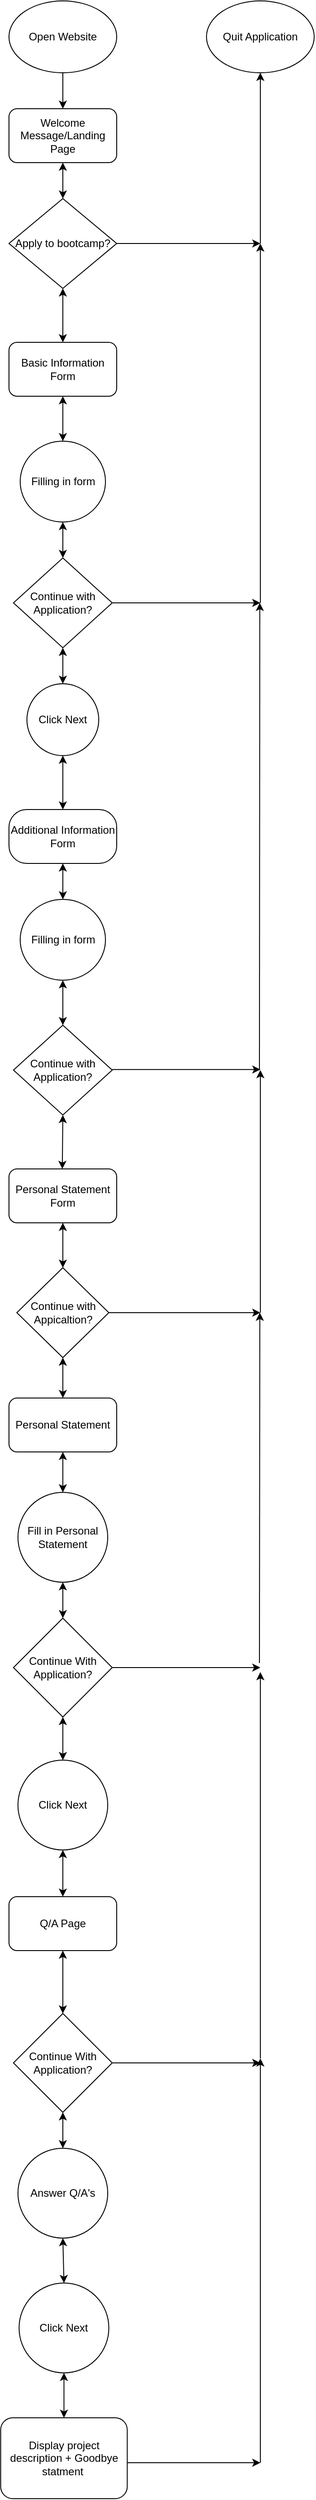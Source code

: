 <mxfile>
    <diagram id="WuTmqQwWudy3ej1pIWHL" name="Page-1">
        <mxGraphModel dx="1164" dy="884" grid="1" gridSize="10" guides="1" tooltips="1" connect="1" arrows="1" fold="1" page="1" pageScale="1" pageWidth="850" pageHeight="1100" math="0" shadow="0">
            <root>
                <mxCell id="0"/>
                <mxCell id="1" parent="0"/>
                <mxCell id="3" value="Open Website" style="ellipse;whiteSpace=wrap;html=1;" vertex="1" parent="1">
                    <mxGeometry x="100" y="40" width="120" height="80" as="geometry"/>
                </mxCell>
                <mxCell id="4" value="" style="endArrow=classic;html=1;exitX=0.5;exitY=1;exitDx=0;exitDy=0;" edge="1" parent="1" source="3">
                    <mxGeometry width="50" height="50" relative="1" as="geometry">
                        <mxPoint x="370" y="310" as="sourcePoint"/>
                        <mxPoint x="160" y="160" as="targetPoint"/>
                    </mxGeometry>
                </mxCell>
                <mxCell id="5" value="Welcome Message/Landing Page" style="rounded=1;whiteSpace=wrap;html=1;" vertex="1" parent="1">
                    <mxGeometry x="100" y="160" width="120" height="60" as="geometry"/>
                </mxCell>
                <mxCell id="6" value="Quit Application" style="ellipse;whiteSpace=wrap;html=1;" vertex="1" parent="1">
                    <mxGeometry x="320" y="40" width="120" height="80" as="geometry"/>
                </mxCell>
                <mxCell id="7" value="Apply to bootcamp?" style="rhombus;whiteSpace=wrap;html=1;" vertex="1" parent="1">
                    <mxGeometry x="100" y="260" width="120" height="100" as="geometry"/>
                </mxCell>
                <mxCell id="9" value="" style="endArrow=classic;html=1;exitX=1;exitY=0.5;exitDx=0;exitDy=0;" edge="1" parent="1" source="7">
                    <mxGeometry width="50" height="50" relative="1" as="geometry">
                        <mxPoint x="370" y="300" as="sourcePoint"/>
                        <mxPoint x="380" y="310" as="targetPoint"/>
                    </mxGeometry>
                </mxCell>
                <mxCell id="10" value="" style="endArrow=classic;html=1;entryX=0.5;entryY=1;entryDx=0;entryDy=0;" edge="1" parent="1" target="6">
                    <mxGeometry width="50" height="50" relative="1" as="geometry">
                        <mxPoint x="380" y="310" as="sourcePoint"/>
                        <mxPoint x="410" y="320" as="targetPoint"/>
                    </mxGeometry>
                </mxCell>
                <mxCell id="12" value="Basic Information Form" style="rounded=1;whiteSpace=wrap;html=1;" vertex="1" parent="1">
                    <mxGeometry x="100" y="420" width="120" height="60" as="geometry"/>
                </mxCell>
                <mxCell id="13" value="Filling in form" style="ellipse;whiteSpace=wrap;html=1;" vertex="1" parent="1">
                    <mxGeometry x="112.5" y="530" width="95" height="90" as="geometry"/>
                </mxCell>
                <mxCell id="17" value="Continue with Application?" style="rhombus;whiteSpace=wrap;html=1;" vertex="1" parent="1">
                    <mxGeometry x="105" y="660" width="110" height="100" as="geometry"/>
                </mxCell>
                <mxCell id="18" value="Click Next" style="ellipse;whiteSpace=wrap;html=1;aspect=fixed;" vertex="1" parent="1">
                    <mxGeometry x="120" y="800" width="80" height="80" as="geometry"/>
                </mxCell>
                <mxCell id="21" value="" style="endArrow=classic;html=1;exitX=1;exitY=0.5;exitDx=0;exitDy=0;" edge="1" parent="1" source="17">
                    <mxGeometry width="50" height="50" relative="1" as="geometry">
                        <mxPoint x="370" y="700" as="sourcePoint"/>
                        <mxPoint x="380" y="710" as="targetPoint"/>
                    </mxGeometry>
                </mxCell>
                <mxCell id="22" value="" style="endArrow=classic;html=1;" edge="1" parent="1">
                    <mxGeometry width="50" height="50" relative="1" as="geometry">
                        <mxPoint x="380" y="710" as="sourcePoint"/>
                        <mxPoint x="380" y="310" as="targetPoint"/>
                    </mxGeometry>
                </mxCell>
                <mxCell id="24" value="Additional Information Form" style="rounded=1;whiteSpace=wrap;html=1;arcSize=33;" vertex="1" parent="1">
                    <mxGeometry x="100" y="940" width="120" height="60" as="geometry"/>
                </mxCell>
                <mxCell id="25" value="Filling in form" style="ellipse;whiteSpace=wrap;html=1;" vertex="1" parent="1">
                    <mxGeometry x="112.5" y="1040" width="95" height="90" as="geometry"/>
                </mxCell>
                <mxCell id="26" value="Continue with Application?" style="rhombus;whiteSpace=wrap;html=1;" vertex="1" parent="1">
                    <mxGeometry x="105" y="1180" width="110" height="100" as="geometry"/>
                </mxCell>
                <mxCell id="29" value="" style="endArrow=classic;html=1;exitX=1;exitY=0.5;exitDx=0;exitDy=0;" edge="1" parent="1">
                    <mxGeometry width="50" height="50" relative="1" as="geometry">
                        <mxPoint x="215" y="1229.38" as="sourcePoint"/>
                        <mxPoint x="380" y="1229.38" as="targetPoint"/>
                    </mxGeometry>
                </mxCell>
                <mxCell id="30" value="" style="endArrow=classic;html=1;" edge="1" parent="1">
                    <mxGeometry width="50" height="50" relative="1" as="geometry">
                        <mxPoint x="379" y="1230" as="sourcePoint"/>
                        <mxPoint x="379.38" y="710" as="targetPoint"/>
                    </mxGeometry>
                </mxCell>
                <mxCell id="32" value="Personal Statement Form" style="rounded=1;whiteSpace=wrap;html=1;" vertex="1" parent="1">
                    <mxGeometry x="100" y="1340" width="120" height="60" as="geometry"/>
                </mxCell>
                <mxCell id="33" value="Continue with Appicaltion?" style="rhombus;whiteSpace=wrap;html=1;" vertex="1" parent="1">
                    <mxGeometry x="108.75" y="1450" width="102.5" height="100" as="geometry"/>
                </mxCell>
                <mxCell id="35" value="" style="endArrow=classic;startArrow=classic;html=1;entryX=0.5;entryY=1;entryDx=0;entryDy=0;exitX=0.5;exitY=0;exitDx=0;exitDy=0;" edge="1" parent="1" source="33" target="32">
                    <mxGeometry width="50" height="50" relative="1" as="geometry">
                        <mxPoint x="150" y="1450" as="sourcePoint"/>
                        <mxPoint x="200" y="1400" as="targetPoint"/>
                    </mxGeometry>
                </mxCell>
                <mxCell id="36" value="" style="endArrow=classic;startArrow=classic;html=1;entryX=0.5;entryY=1;entryDx=0;entryDy=0;exitX=0.5;exitY=0;exitDx=0;exitDy=0;" edge="1" parent="1" target="26">
                    <mxGeometry width="50" height="50" relative="1" as="geometry">
                        <mxPoint x="159.41" y="1340" as="sourcePoint"/>
                        <mxPoint x="159.41" y="1290" as="targetPoint"/>
                    </mxGeometry>
                </mxCell>
                <mxCell id="39" value="" style="endArrow=classic;startArrow=classic;html=1;entryX=0.5;entryY=1;entryDx=0;entryDy=0;exitX=0.5;exitY=0;exitDx=0;exitDy=0;" edge="1" parent="1" source="26" target="25">
                    <mxGeometry width="50" height="50" relative="1" as="geometry">
                        <mxPoint x="160" y="1170" as="sourcePoint"/>
                        <mxPoint x="250" y="1250" as="targetPoint"/>
                        <Array as="points"/>
                    </mxGeometry>
                </mxCell>
                <mxCell id="40" value="" style="endArrow=classic;startArrow=classic;html=1;exitX=0.5;exitY=0;exitDx=0;exitDy=0;entryX=0.5;entryY=1;entryDx=0;entryDy=0;" edge="1" parent="1" source="12" target="7">
                    <mxGeometry width="50" height="50" relative="1" as="geometry">
                        <mxPoint x="410" y="430" as="sourcePoint"/>
                        <mxPoint x="460" y="380" as="targetPoint"/>
                    </mxGeometry>
                </mxCell>
                <mxCell id="41" value="" style="endArrow=classic;startArrow=classic;html=1;exitX=0.5;exitY=0;exitDx=0;exitDy=0;entryX=0.5;entryY=1;entryDx=0;entryDy=0;" edge="1" parent="1" source="18" target="17">
                    <mxGeometry width="50" height="50" relative="1" as="geometry">
                        <mxPoint x="410" y="430" as="sourcePoint"/>
                        <mxPoint x="460" y="380" as="targetPoint"/>
                    </mxGeometry>
                </mxCell>
                <mxCell id="42" value="" style="endArrow=classic;startArrow=classic;html=1;exitX=0.5;exitY=0;exitDx=0;exitDy=0;entryX=0.5;entryY=1;entryDx=0;entryDy=0;" edge="1" parent="1" source="17" target="13">
                    <mxGeometry width="50" height="50" relative="1" as="geometry">
                        <mxPoint x="410" y="430" as="sourcePoint"/>
                        <mxPoint x="460" y="380" as="targetPoint"/>
                    </mxGeometry>
                </mxCell>
                <mxCell id="43" value="" style="endArrow=classic;startArrow=classic;html=1;exitX=0.5;exitY=0;exitDx=0;exitDy=0;entryX=0.5;entryY=1;entryDx=0;entryDy=0;" edge="1" parent="1" source="13" target="12">
                    <mxGeometry width="50" height="50" relative="1" as="geometry">
                        <mxPoint x="410" y="430" as="sourcePoint"/>
                        <mxPoint x="460" y="380" as="targetPoint"/>
                    </mxGeometry>
                </mxCell>
                <mxCell id="44" value="" style="endArrow=classic;startArrow=classic;html=1;entryX=0.5;entryY=1;entryDx=0;entryDy=0;" edge="1" parent="1" target="5">
                    <mxGeometry width="50" height="50" relative="1" as="geometry">
                        <mxPoint x="160" y="260" as="sourcePoint"/>
                        <mxPoint x="460" y="380" as="targetPoint"/>
                    </mxGeometry>
                </mxCell>
                <mxCell id="45" value="" style="endArrow=classic;startArrow=classic;html=1;exitX=0.5;exitY=0;exitDx=0;exitDy=0;entryX=0.5;entryY=1;entryDx=0;entryDy=0;" edge="1" parent="1" source="24" target="18">
                    <mxGeometry width="50" height="50" relative="1" as="geometry">
                        <mxPoint x="410" y="920" as="sourcePoint"/>
                        <mxPoint x="460" y="870" as="targetPoint"/>
                    </mxGeometry>
                </mxCell>
                <mxCell id="46" value="" style="endArrow=classic;startArrow=classic;html=1;exitX=0.5;exitY=0;exitDx=0;exitDy=0;entryX=0.5;entryY=1;entryDx=0;entryDy=0;" edge="1" parent="1" source="25" target="24">
                    <mxGeometry width="50" height="50" relative="1" as="geometry">
                        <mxPoint x="410" y="920" as="sourcePoint"/>
                        <mxPoint x="460" y="870" as="targetPoint"/>
                    </mxGeometry>
                </mxCell>
                <mxCell id="47" value="" style="endArrow=classic;html=1;exitX=1;exitY=0.5;exitDx=0;exitDy=0;" edge="1" parent="1" source="33">
                    <mxGeometry width="50" height="50" relative="1" as="geometry">
                        <mxPoint x="410" y="1510" as="sourcePoint"/>
                        <mxPoint x="380" y="1500" as="targetPoint"/>
                    </mxGeometry>
                </mxCell>
                <mxCell id="48" value="" style="endArrow=classic;html=1;" edge="1" parent="1">
                    <mxGeometry width="50" height="50" relative="1" as="geometry">
                        <mxPoint x="380" y="1500" as="sourcePoint"/>
                        <mxPoint x="380" y="1230" as="targetPoint"/>
                    </mxGeometry>
                </mxCell>
                <mxCell id="49" value="Personal Statement" style="rounded=1;whiteSpace=wrap;html=1;" vertex="1" parent="1">
                    <mxGeometry x="100" y="1595" width="120" height="60" as="geometry"/>
                </mxCell>
                <mxCell id="50" value="" style="endArrow=classic;startArrow=classic;html=1;exitX=0.5;exitY=0;exitDx=0;exitDy=0;entryX=0.5;entryY=1;entryDx=0;entryDy=0;" edge="1" parent="1" source="49" target="33">
                    <mxGeometry width="50" height="50" relative="1" as="geometry">
                        <mxPoint x="410" y="1510" as="sourcePoint"/>
                        <mxPoint x="460" y="1460" as="targetPoint"/>
                    </mxGeometry>
                </mxCell>
                <mxCell id="51" value="Fill in Personal Statement" style="ellipse;whiteSpace=wrap;html=1;aspect=fixed;" vertex="1" parent="1">
                    <mxGeometry x="110" y="1700" width="100" height="100" as="geometry"/>
                </mxCell>
                <mxCell id="52" value="" style="endArrow=classic;startArrow=classic;html=1;exitX=0.5;exitY=0;exitDx=0;exitDy=0;entryX=0.5;entryY=1;entryDx=0;entryDy=0;" edge="1" parent="1" source="51" target="49">
                    <mxGeometry width="50" height="50" relative="1" as="geometry">
                        <mxPoint x="410" y="1700" as="sourcePoint"/>
                        <mxPoint x="460" y="1650" as="targetPoint"/>
                    </mxGeometry>
                </mxCell>
                <mxCell id="53" value="Continue With Application?" style="rhombus;whiteSpace=wrap;html=1;" vertex="1" parent="1">
                    <mxGeometry x="105" y="1840" width="110" height="110" as="geometry"/>
                </mxCell>
                <mxCell id="54" value="" style="endArrow=classic;startArrow=classic;html=1;exitX=0.5;exitY=0;exitDx=0;exitDy=0;entryX=0.5;entryY=1;entryDx=0;entryDy=0;" edge="1" parent="1" source="53" target="51">
                    <mxGeometry width="50" height="50" relative="1" as="geometry">
                        <mxPoint x="410" y="1690" as="sourcePoint"/>
                        <mxPoint x="460" y="1640" as="targetPoint"/>
                    </mxGeometry>
                </mxCell>
                <mxCell id="58" value="" style="endArrow=classic;html=1;exitX=1;exitY=0.5;exitDx=0;exitDy=0;" edge="1" parent="1" source="53">
                    <mxGeometry width="50" height="50" relative="1" as="geometry">
                        <mxPoint x="330" y="1820" as="sourcePoint"/>
                        <mxPoint x="380" y="1895" as="targetPoint"/>
                    </mxGeometry>
                </mxCell>
                <mxCell id="59" value="" style="endArrow=classic;html=1;" edge="1" parent="1">
                    <mxGeometry width="50" height="50" relative="1" as="geometry">
                        <mxPoint x="379" y="1890" as="sourcePoint"/>
                        <mxPoint x="379.41" y="1500" as="targetPoint"/>
                    </mxGeometry>
                </mxCell>
                <mxCell id="60" value="Click Next" style="ellipse;whiteSpace=wrap;html=1;aspect=fixed;" vertex="1" parent="1">
                    <mxGeometry x="110" y="1998" width="100" height="100" as="geometry"/>
                </mxCell>
                <mxCell id="61" value="" style="endArrow=classic;startArrow=classic;html=1;exitX=0.5;exitY=0;exitDx=0;exitDy=0;entryX=0.5;entryY=1;entryDx=0;entryDy=0;" edge="1" parent="1" source="60" target="53">
                    <mxGeometry width="50" height="50" relative="1" as="geometry">
                        <mxPoint x="330" y="2030" as="sourcePoint"/>
                        <mxPoint x="380" y="1980" as="targetPoint"/>
                    </mxGeometry>
                </mxCell>
                <mxCell id="62" value="" style="endArrow=classic;startArrow=classic;html=1;entryX=0.5;entryY=1;entryDx=0;entryDy=0;" edge="1" parent="1" target="60">
                    <mxGeometry width="50" height="50" relative="1" as="geometry">
                        <mxPoint x="160" y="2150" as="sourcePoint"/>
                        <mxPoint x="380" y="2080" as="targetPoint"/>
                    </mxGeometry>
                </mxCell>
                <mxCell id="63" value="Q/A Page" style="rounded=1;whiteSpace=wrap;html=1;" vertex="1" parent="1">
                    <mxGeometry x="100" y="2150" width="120" height="60" as="geometry"/>
                </mxCell>
                <mxCell id="64" value="" style="endArrow=classic;startArrow=classic;html=1;entryX=0.5;entryY=1;entryDx=0;entryDy=0;" edge="1" parent="1" target="63">
                    <mxGeometry width="50" height="50" relative="1" as="geometry">
                        <mxPoint x="160" y="2280" as="sourcePoint"/>
                        <mxPoint x="300" y="2150" as="targetPoint"/>
                    </mxGeometry>
                </mxCell>
                <mxCell id="66" value="Continue With Application?" style="rhombus;whiteSpace=wrap;html=1;" vertex="1" parent="1">
                    <mxGeometry x="105" y="2280" width="110" height="110" as="geometry"/>
                </mxCell>
                <mxCell id="67" value="" style="endArrow=classic;html=1;exitX=1;exitY=0.5;exitDx=0;exitDy=0;" edge="1" parent="1" source="66">
                    <mxGeometry width="50" height="50" relative="1" as="geometry">
                        <mxPoint x="250" y="2390" as="sourcePoint"/>
                        <mxPoint x="380" y="2335" as="targetPoint"/>
                    </mxGeometry>
                </mxCell>
                <mxCell id="68" value="" style="endArrow=classic;html=1;" edge="1" parent="1">
                    <mxGeometry width="50" height="50" relative="1" as="geometry">
                        <mxPoint x="380" y="2330" as="sourcePoint"/>
                        <mxPoint x="380" y="1900" as="targetPoint"/>
                    </mxGeometry>
                </mxCell>
                <mxCell id="69" value="Answer Q/A's" style="ellipse;whiteSpace=wrap;html=1;aspect=fixed;" vertex="1" parent="1">
                    <mxGeometry x="110" y="2430" width="100" height="100" as="geometry"/>
                </mxCell>
                <mxCell id="70" value="Click Next" style="ellipse;whiteSpace=wrap;html=1;aspect=fixed;" vertex="1" parent="1">
                    <mxGeometry x="111.25" y="2580" width="100" height="100" as="geometry"/>
                </mxCell>
                <mxCell id="71" value="" style="endArrow=classic;startArrow=classic;html=1;exitX=0.5;exitY=0;exitDx=0;exitDy=0;entryX=0.5;entryY=1;entryDx=0;entryDy=0;" edge="1" parent="1" source="70" target="69">
                    <mxGeometry width="50" height="50" relative="1" as="geometry">
                        <mxPoint x="230" y="2560" as="sourcePoint"/>
                        <mxPoint x="280" y="2510" as="targetPoint"/>
                    </mxGeometry>
                </mxCell>
                <mxCell id="72" value="" style="endArrow=classic;startArrow=classic;html=1;exitX=0.5;exitY=0;exitDx=0;exitDy=0;entryX=0.5;entryY=1;entryDx=0;entryDy=0;" edge="1" parent="1" source="69" target="66">
                    <mxGeometry width="50" height="50" relative="1" as="geometry">
                        <mxPoint x="230" y="2560" as="sourcePoint"/>
                        <mxPoint x="280" y="2510" as="targetPoint"/>
                    </mxGeometry>
                </mxCell>
                <mxCell id="73" value="Display project description + Goodbye statment&amp;nbsp;" style="rounded=1;whiteSpace=wrap;html=1;" vertex="1" parent="1">
                    <mxGeometry x="90.75" y="2730" width="141" height="90" as="geometry"/>
                </mxCell>
                <mxCell id="74" value="" style="endArrow=classic;startArrow=classic;html=1;exitX=0.5;exitY=0;exitDx=0;exitDy=0;entryX=0.5;entryY=1;entryDx=0;entryDy=0;" edge="1" parent="1" source="73" target="70">
                    <mxGeometry width="50" height="50" relative="1" as="geometry">
                        <mxPoint x="230" y="2680" as="sourcePoint"/>
                        <mxPoint x="280" y="2630" as="targetPoint"/>
                    </mxGeometry>
                </mxCell>
                <mxCell id="76" value="" style="endArrow=classic;html=1;" edge="1" parent="1">
                    <mxGeometry width="50" height="50" relative="1" as="geometry">
                        <mxPoint x="232" y="2780" as="sourcePoint"/>
                        <mxPoint x="380" y="2780" as="targetPoint"/>
                    </mxGeometry>
                </mxCell>
                <mxCell id="78" value="" style="endArrow=classic;html=1;" edge="1" parent="1">
                    <mxGeometry width="50" height="50" relative="1" as="geometry">
                        <mxPoint x="380" y="2780" as="sourcePoint"/>
                        <mxPoint x="380" y="2330" as="targetPoint"/>
                    </mxGeometry>
                </mxCell>
            </root>
        </mxGraphModel>
    </diagram>
</mxfile>